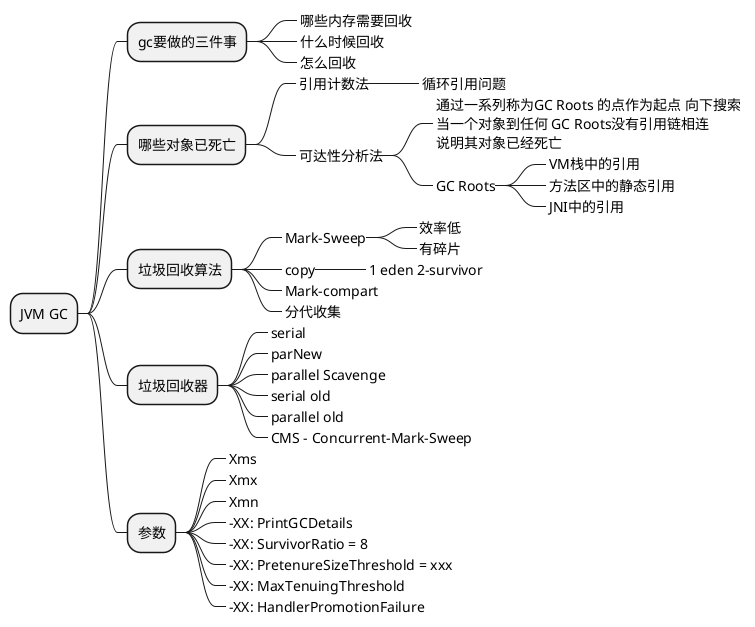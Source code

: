 @startmindmap
* JVM GC
** gc要做的三件事
***_ 哪些内存需要回收
***_ 什么时候回收
***_ 怎么回收

** 哪些对象已死亡
***_ 引用计数法
****_ 循环引用问题
***_ 可达性分析法
****_ 通过一系列称为GC Roots 的点作为起点 向下搜索 \n当一个对象到任何 GC Roots没有引用链相连 \n说明其对象已经死亡
****_ GC Roots
*****_ VM栈中的引用
*****_ 方法区中的静态引用
*****_ JNI中的引用

** 垃圾回收算法
***_ Mark-Sweep
****_ 效率低
****_ 有碎片

***_ copy
****_ 1 eden 2-survivor

***_ Mark-compart
***_ 分代收集

** 垃圾回收器
***_ serial
***_ parNew
***_ parallel Scavenge
***_ serial old
***_ parallel old
***_ CMS - Concurrent-Mark-Sweep

** 参数
***_ Xms
***_ Xmx
***_ Xmn
***_ -XX: PrintGCDetails
***_ -XX: SurvivorRatio = 8
***_ -XX: PretenureSizeThreshold = xxx
***_ -XX: MaxTenuingThreshold
***_ -XX: HandlerPromotionFailure



@endmindmap